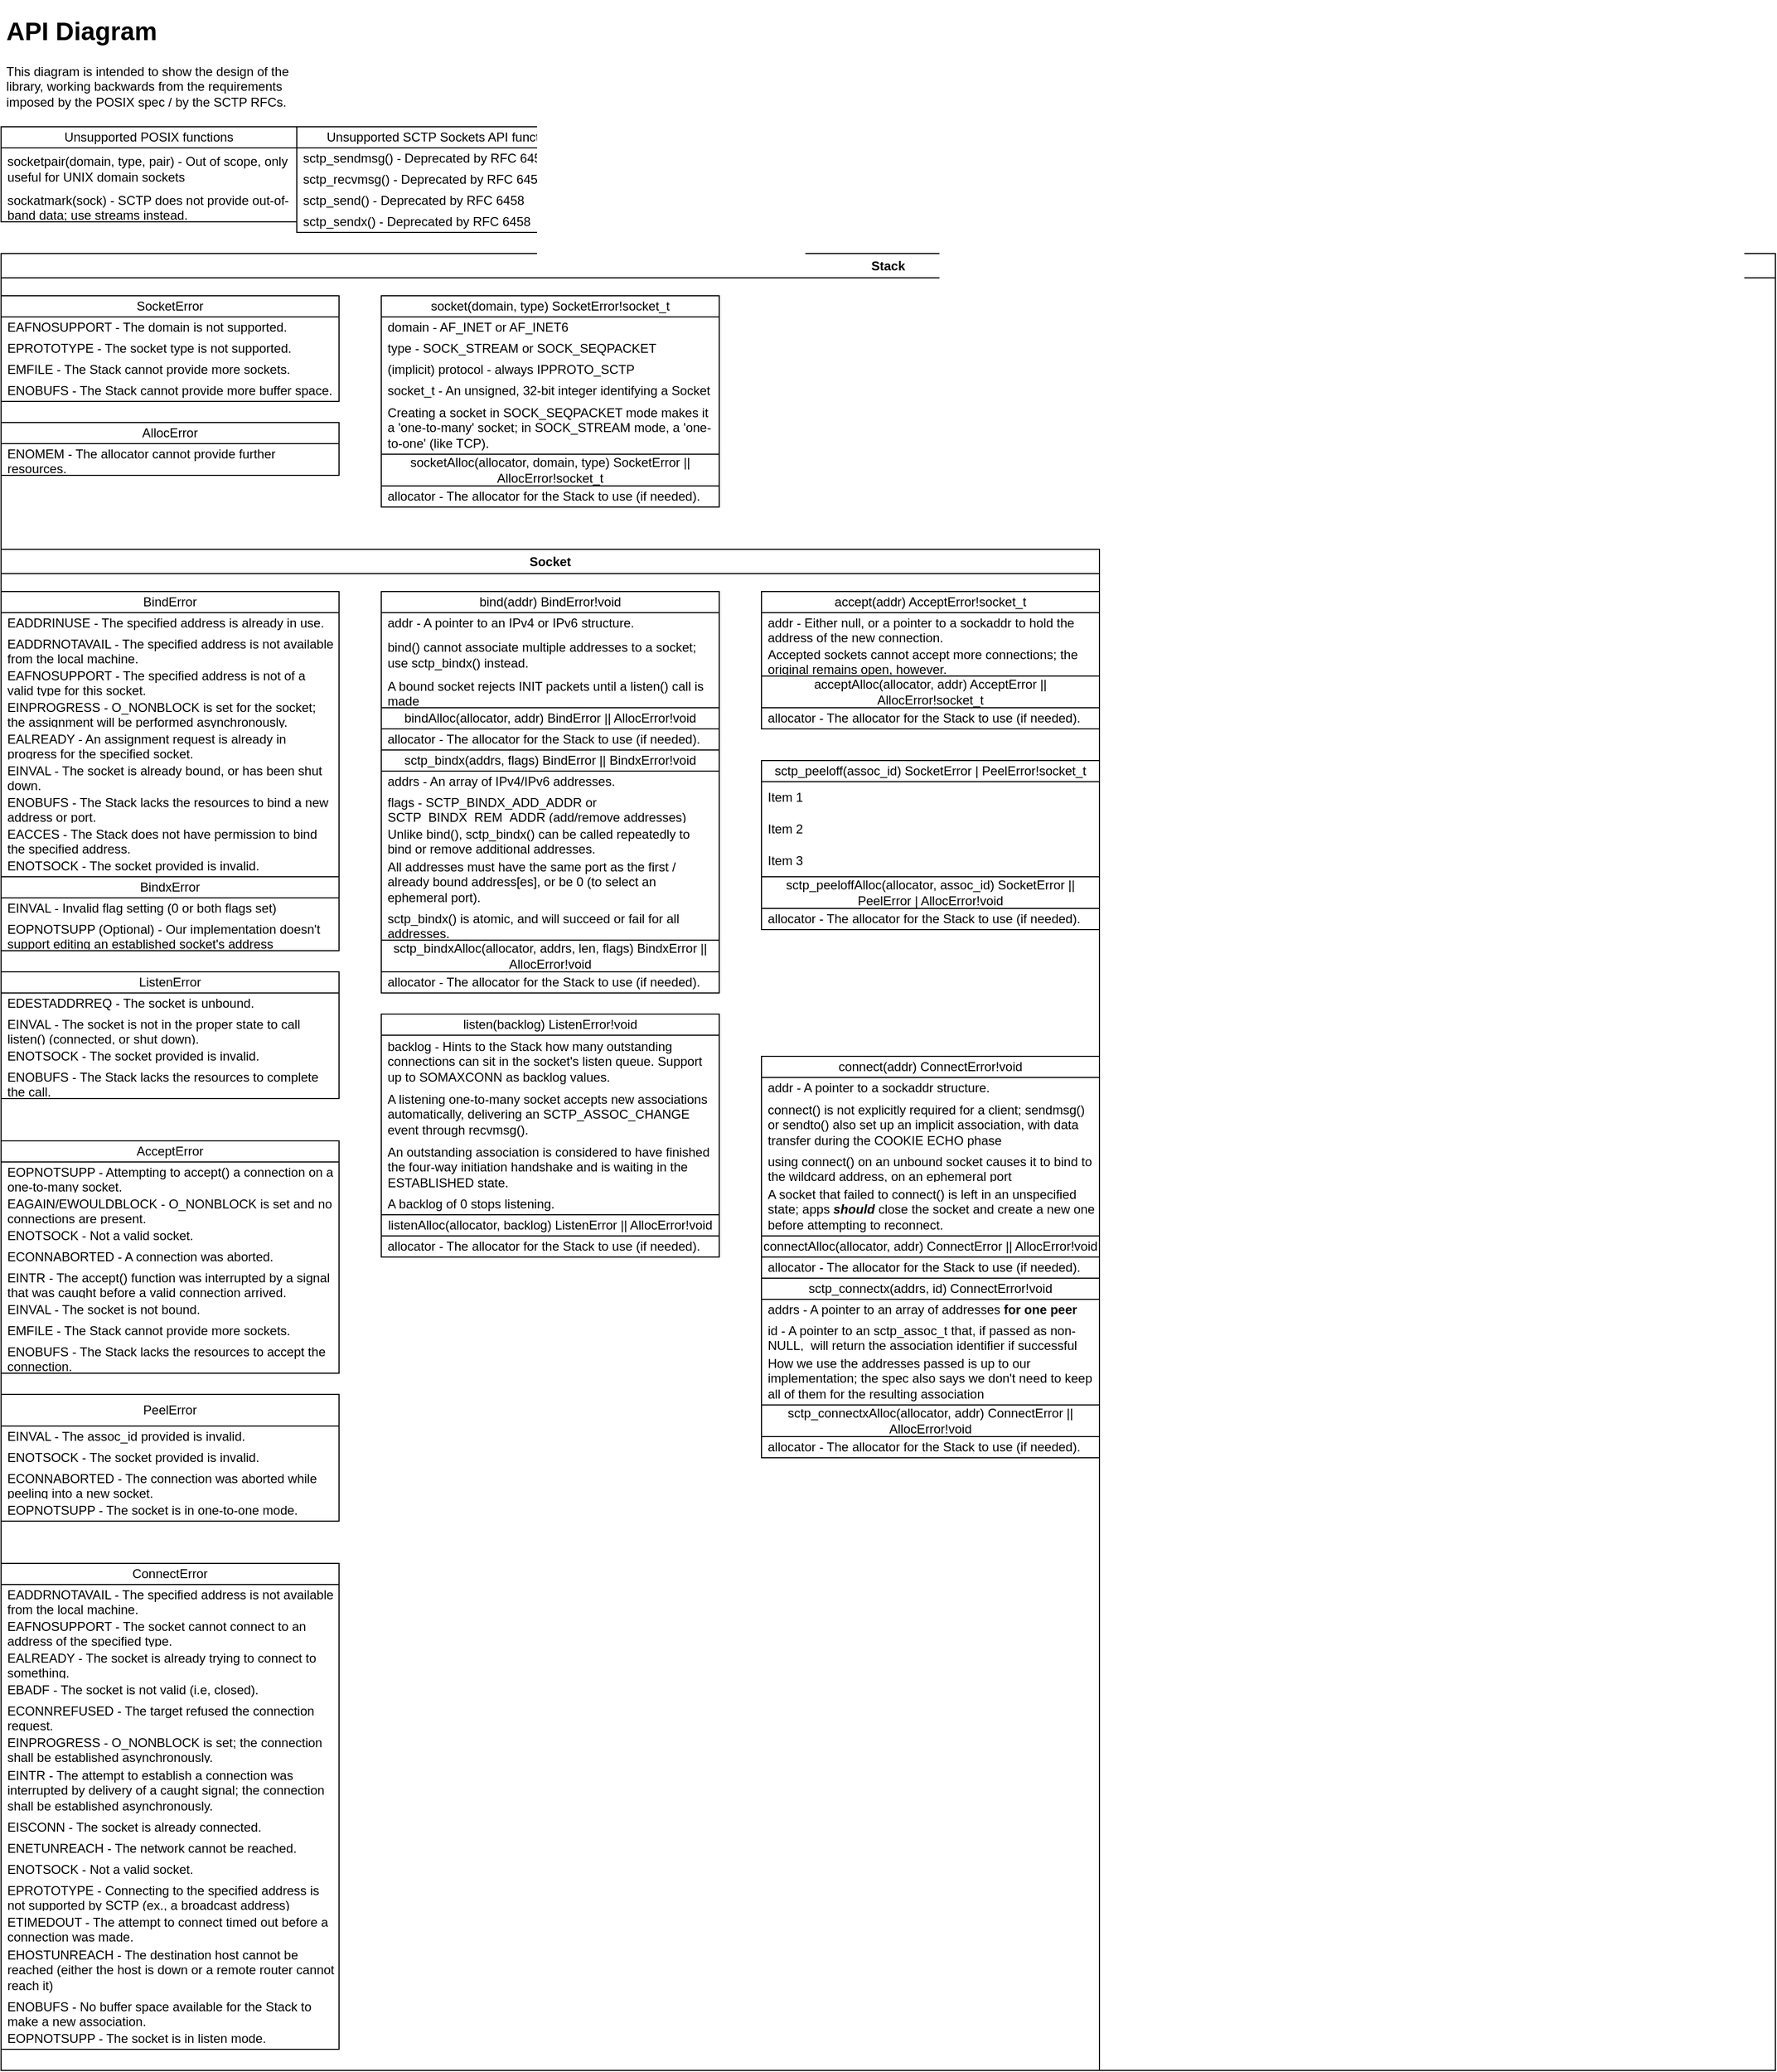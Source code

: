 <mxfile>
    <diagram id="ovgiz1bio9mlFmf7xyfo" name="Page-1">
        <mxGraphModel dx="1536" dy="1039" grid="1" gridSize="10" guides="1" tooltips="1" connect="1" arrows="1" fold="1" page="1" pageScale="1" pageWidth="850" pageHeight="1100" background="none" math="0" shadow="0">
            <root>
                <mxCell id="0"/>
                <mxCell id="1" parent="0"/>
                <mxCell id="2" value="&lt;h1&gt;API Diagram&lt;/h1&gt;&lt;p&gt;This diagram is intended to show the design of the library, working backwards from the requirements imposed by the POSIX spec / by the SCTP RFCs.&lt;/p&gt;" style="text;html=1;strokeColor=none;fillColor=none;spacing=5;spacingTop=-20;whiteSpace=wrap;overflow=hidden;rounded=0;" parent="1" vertex="1">
                    <mxGeometry y="10" width="280" height="100" as="geometry"/>
                </mxCell>
                <mxCell id="3" value="Unsupported POSIX functions" style="swimlane;fontStyle=0;childLayout=stackLayout;horizontal=1;startSize=20;horizontalStack=0;resizeParent=1;resizeParentMax=0;resizeLast=0;collapsible=1;marginBottom=0;whiteSpace=wrap;html=1;" parent="1" vertex="1">
                    <mxGeometry y="120" width="280" height="90" as="geometry"/>
                </mxCell>
                <mxCell id="4" value="socketpair(domain, type, pair) - Out of scope, only useful for UNIX domain sockets" style="text;strokeColor=none;fillColor=none;align=left;verticalAlign=middle;spacingLeft=4;spacingRight=4;overflow=hidden;points=[[0,0.5],[1,0.5]];portConstraint=eastwest;rotatable=0;whiteSpace=wrap;html=1;" parent="3" vertex="1">
                    <mxGeometry y="20" width="280" height="40" as="geometry"/>
                </mxCell>
                <mxCell id="14" value="sockatmark(sock) - SCTP does not provide out-of-band data; use streams instead." style="text;strokeColor=none;fillColor=none;align=left;verticalAlign=middle;spacingLeft=4;spacingRight=4;overflow=hidden;points=[[0,0.5],[1,0.5]];portConstraint=eastwest;rotatable=0;whiteSpace=wrap;html=1;" parent="3" vertex="1">
                    <mxGeometry y="60" width="280" height="30" as="geometry"/>
                </mxCell>
                <mxCell id="15" value="Unsupported SCTP Sockets API functions" style="swimlane;fontStyle=0;childLayout=stackLayout;horizontal=1;startSize=20;horizontalStack=0;resizeParent=1;resizeParentMax=0;resizeLast=0;collapsible=1;marginBottom=0;whiteSpace=wrap;html=1;" parent="1" vertex="1">
                    <mxGeometry x="280" y="120" width="280" height="100" as="geometry">
                        <mxRectangle y="240" width="260" height="30" as="alternateBounds"/>
                    </mxGeometry>
                </mxCell>
                <mxCell id="16" value="sctp_sendmsg() - Deprecated by RFC 6458" style="text;strokeColor=none;fillColor=none;align=left;verticalAlign=middle;spacingLeft=4;spacingRight=4;overflow=hidden;points=[[0,0.5],[1,0.5]];portConstraint=eastwest;rotatable=0;whiteSpace=wrap;html=1;" parent="15" vertex="1">
                    <mxGeometry y="20" width="280" height="20" as="geometry"/>
                </mxCell>
                <mxCell id="17" value="sctp_recvmsg() - Deprecated by RFC 6458" style="text;strokeColor=none;fillColor=none;align=left;verticalAlign=middle;spacingLeft=4;spacingRight=4;overflow=hidden;points=[[0,0.5],[1,0.5]];portConstraint=eastwest;rotatable=0;whiteSpace=wrap;html=1;" parent="15" vertex="1">
                    <mxGeometry y="40" width="280" height="20" as="geometry"/>
                </mxCell>
                <mxCell id="18" value="sctp_send() - Deprecated by RFC 6458" style="text;strokeColor=none;fillColor=none;align=left;verticalAlign=middle;spacingLeft=4;spacingRight=4;overflow=hidden;points=[[0,0.5],[1,0.5]];portConstraint=eastwest;rotatable=0;whiteSpace=wrap;html=1;" parent="15" vertex="1">
                    <mxGeometry y="60" width="280" height="20" as="geometry"/>
                </mxCell>
                <mxCell id="19" value="sctp_sendx() - Deprecated by RFC 6458" style="text;strokeColor=none;fillColor=none;align=left;verticalAlign=middle;spacingLeft=4;spacingRight=4;overflow=hidden;points=[[0,0.5],[1,0.5]];portConstraint=eastwest;rotatable=0;whiteSpace=wrap;html=1;" parent="15" vertex="1">
                    <mxGeometry y="80" width="280" height="20" as="geometry"/>
                </mxCell>
                <mxCell id="37" value="Stack" style="swimlane;whiteSpace=wrap;html=1;" parent="1" vertex="1">
                    <mxGeometry y="240" width="1680" height="1720" as="geometry">
                        <mxRectangle y="360" width="70" height="20" as="alternateBounds"/>
                    </mxGeometry>
                </mxCell>
                <mxCell id="20" value="socket(domain, type) SocketError!socket_t" style="swimlane;fontStyle=0;childLayout=stackLayout;horizontal=1;startSize=20;horizontalStack=0;resizeParent=1;resizeParentMax=0;resizeLast=0;collapsible=1;marginBottom=0;whiteSpace=wrap;html=1;" parent="37" vertex="1">
                    <mxGeometry x="360" y="40" width="320" height="200" as="geometry">
                        <mxRectangle x="360" y="40" width="250" height="30" as="alternateBounds"/>
                    </mxGeometry>
                </mxCell>
                <mxCell id="21" value="domain - AF_INET or AF_INET6" style="text;strokeColor=none;fillColor=none;align=left;verticalAlign=middle;spacingLeft=4;spacingRight=4;overflow=hidden;points=[[0,0.5],[1,0.5]];portConstraint=eastwest;rotatable=0;whiteSpace=wrap;html=1;" parent="20" vertex="1">
                    <mxGeometry y="20" width="320" height="20" as="geometry"/>
                </mxCell>
                <mxCell id="24" value="type - SOCK_STREAM or SOCK_SEQPACKET" style="text;strokeColor=none;fillColor=none;align=left;verticalAlign=middle;spacingLeft=4;spacingRight=4;overflow=hidden;points=[[0,0.5],[1,0.5]];portConstraint=eastwest;rotatable=0;whiteSpace=wrap;html=1;" parent="20" vertex="1">
                    <mxGeometry y="40" width="320" height="20" as="geometry"/>
                </mxCell>
                <mxCell id="25" value="(implicit) protocol - always IPPROTO_SCTP" style="text;strokeColor=none;fillColor=none;align=left;verticalAlign=middle;spacingLeft=4;spacingRight=4;overflow=hidden;points=[[0,0.5],[1,0.5]];portConstraint=eastwest;rotatable=0;whiteSpace=wrap;html=1;" parent="20" vertex="1">
                    <mxGeometry y="60" width="320" height="20" as="geometry"/>
                </mxCell>
                <mxCell id="30" value="socket_t - An unsigned, 32-bit integer identifying a Socket" style="text;strokeColor=none;fillColor=none;align=left;verticalAlign=middle;spacingLeft=4;spacingRight=4;overflow=hidden;points=[[0,0.5],[1,0.5]];portConstraint=eastwest;rotatable=0;whiteSpace=wrap;html=1;" parent="20" vertex="1">
                    <mxGeometry y="80" width="320" height="20" as="geometry"/>
                </mxCell>
                <mxCell id="22" value="Creating a socket in SOCK_SEQPACKET mode makes it a 'one-to-many' socket; in SOCK_STREAM mode, a 'one-to-one' (like TCP)." style="text;strokeColor=none;fillColor=none;align=left;verticalAlign=middle;spacingLeft=4;spacingRight=4;overflow=hidden;points=[[0,0.5],[1,0.5]];portConstraint=eastwest;rotatable=0;whiteSpace=wrap;html=1;" parent="20" vertex="1">
                    <mxGeometry y="100" width="320" height="50" as="geometry"/>
                </mxCell>
                <mxCell id="81" value="socketAlloc(allocator, domain, type) SocketError || AllocError!socket_t" style="swimlane;fontStyle=0;childLayout=stackLayout;horizontal=1;startSize=30;horizontalStack=0;resizeParent=1;resizeParentMax=0;resizeLast=0;collapsible=1;marginBottom=0;whiteSpace=wrap;html=1;" parent="20" vertex="1">
                    <mxGeometry y="150" width="320" height="50" as="geometry">
                        <mxRectangle y="150" width="320" height="30" as="alternateBounds"/>
                    </mxGeometry>
                </mxCell>
                <mxCell id="118" value="allocator - The allocator for the Stack to use (if needed)." style="text;strokeColor=none;fillColor=none;align=left;verticalAlign=middle;spacingLeft=4;spacingRight=4;overflow=hidden;points=[[0,0.5],[1,0.5]];portConstraint=eastwest;rotatable=0;whiteSpace=wrap;html=1;" parent="81" vertex="1">
                    <mxGeometry y="30" width="320" height="20" as="geometry"/>
                </mxCell>
                <mxCell id="85" value="AllocError" style="swimlane;fontStyle=0;childLayout=stackLayout;horizontal=1;startSize=20;horizontalStack=0;resizeParent=1;resizeParentMax=0;resizeLast=0;collapsible=1;marginBottom=0;whiteSpace=wrap;html=1;" parent="37" vertex="1">
                    <mxGeometry y="160" width="320" height="50" as="geometry">
                        <mxRectangle y="350" width="90" height="30" as="alternateBounds"/>
                    </mxGeometry>
                </mxCell>
                <mxCell id="86" value="ENOMEM - The allocator cannot provide further resources." style="text;strokeColor=none;fillColor=none;align=left;verticalAlign=middle;spacingLeft=4;spacingRight=4;overflow=hidden;points=[[0,0.5],[1,0.5]];portConstraint=eastwest;rotatable=0;whiteSpace=wrap;html=1;" parent="85" vertex="1">
                    <mxGeometry y="20" width="320" height="30" as="geometry"/>
                </mxCell>
                <mxCell id="26" value="SocketError" style="swimlane;fontStyle=0;childLayout=stackLayout;horizontal=1;startSize=20;horizontalStack=0;resizeParent=1;resizeParentMax=0;resizeLast=0;collapsible=1;marginBottom=0;whiteSpace=wrap;html=1;" parent="37" vertex="1">
                    <mxGeometry y="40" width="320" height="100" as="geometry">
                        <mxRectangle y="160" width="320" height="30" as="alternateBounds"/>
                    </mxGeometry>
                </mxCell>
                <mxCell id="27" value="EAFNOSUPPORT - The domain is not supported." style="text;strokeColor=none;fillColor=none;align=left;verticalAlign=middle;spacingLeft=4;spacingRight=4;overflow=hidden;points=[[0,0.5],[1,0.5]];portConstraint=eastwest;rotatable=0;whiteSpace=wrap;html=1;" parent="26" vertex="1">
                    <mxGeometry y="20" width="320" height="20" as="geometry"/>
                </mxCell>
                <mxCell id="29" value="EPROTOTYPE - The socket type is not supported." style="text;strokeColor=none;fillColor=none;align=left;verticalAlign=middle;spacingLeft=4;spacingRight=4;overflow=hidden;points=[[0,0.5],[1,0.5]];portConstraint=eastwest;rotatable=0;whiteSpace=wrap;html=1;" parent="26" vertex="1">
                    <mxGeometry y="40" width="320" height="20" as="geometry"/>
                </mxCell>
                <mxCell id="28" value="EMFILE - The Stack cannot provide more sockets." style="text;strokeColor=none;fillColor=none;align=left;verticalAlign=middle;spacingLeft=4;spacingRight=4;overflow=hidden;points=[[0,0.5],[1,0.5]];portConstraint=eastwest;rotatable=0;whiteSpace=wrap;html=1;" parent="26" vertex="1">
                    <mxGeometry y="60" width="320" height="20" as="geometry"/>
                </mxCell>
                <mxCell id="31" value="ENOBUFS - The Stack cannot provide more buffer space." style="text;strokeColor=none;fillColor=none;align=left;verticalAlign=middle;spacingLeft=4;spacingRight=4;overflow=hidden;points=[[0,0.5],[1,0.5]];portConstraint=eastwest;rotatable=0;whiteSpace=wrap;html=1;" parent="26" vertex="1">
                    <mxGeometry y="80" width="320" height="20" as="geometry"/>
                </mxCell>
                <mxCell id="97" value="Socket" style="swimlane;whiteSpace=wrap;html=1;" parent="37" vertex="1">
                    <mxGeometry y="280" width="1040" height="1440" as="geometry">
                        <mxRectangle y="240" width="80" height="30" as="alternateBounds"/>
                    </mxGeometry>
                </mxCell>
                <mxCell id="93" value="bind(addr) BindError!void" style="swimlane;fontStyle=0;childLayout=stackLayout;horizontal=1;startSize=20;horizontalStack=0;resizeParent=1;resizeParentMax=0;resizeLast=0;collapsible=1;marginBottom=0;whiteSpace=wrap;html=1;" parent="97" vertex="1">
                    <mxGeometry x="360" y="40" width="320" height="380" as="geometry">
                        <mxRectangle x="360" y="40" width="170" height="30" as="alternateBounds"/>
                    </mxGeometry>
                </mxCell>
                <mxCell id="94" value="addr - A pointer to an IPv4 or IPv6 structure." style="text;strokeColor=none;fillColor=none;align=left;verticalAlign=middle;spacingLeft=4;spacingRight=4;overflow=hidden;points=[[0,0.5],[1,0.5]];portConstraint=eastwest;rotatable=0;whiteSpace=wrap;html=1;" parent="93" vertex="1">
                    <mxGeometry y="20" width="320" height="20" as="geometry"/>
                </mxCell>
                <mxCell id="95" value="bind() cannot associate multiple addresses to a socket; use sctp_bindx() instead." style="text;strokeColor=none;fillColor=none;align=left;verticalAlign=middle;spacingLeft=4;spacingRight=4;overflow=hidden;points=[[0,0.5],[1,0.5]];portConstraint=eastwest;rotatable=0;whiteSpace=wrap;html=1;" parent="93" vertex="1">
                    <mxGeometry y="40" width="320" height="40" as="geometry"/>
                </mxCell>
                <mxCell id="98" value="A bound socket rejects INIT packets until a listen() call is made" style="text;strokeColor=none;fillColor=none;align=left;verticalAlign=middle;spacingLeft=4;spacingRight=4;overflow=hidden;points=[[0,0.5],[1,0.5]];portConstraint=eastwest;rotatable=0;whiteSpace=wrap;html=1;" parent="93" vertex="1">
                    <mxGeometry y="80" width="320" height="30" as="geometry"/>
                </mxCell>
                <mxCell id="158" value="bindAlloc(allocator, addr) BindError || AllocError!void" style="swimlane;fontStyle=0;childLayout=stackLayout;horizontal=1;startSize=20;horizontalStack=0;resizeParent=1;resizeParentMax=0;resizeLast=0;collapsible=1;marginBottom=0;whiteSpace=wrap;html=1;" parent="93" vertex="1">
                    <mxGeometry y="110" width="320" height="40" as="geometry">
                        <mxRectangle y="110" width="320" height="30" as="alternateBounds"/>
                    </mxGeometry>
                </mxCell>
                <mxCell id="162" value="allocator - The allocator for the Stack to use (if needed)." style="text;strokeColor=none;fillColor=none;align=left;verticalAlign=middle;spacingLeft=4;spacingRight=4;overflow=hidden;points=[[0,0.5],[1,0.5]];portConstraint=eastwest;rotatable=0;whiteSpace=wrap;html=1;" parent="158" vertex="1">
                    <mxGeometry y="20" width="320" height="20" as="geometry"/>
                </mxCell>
                <mxCell id="112" value="sctp_bindx(addrs, flags) BindError || BindxError!void" style="swimlane;fontStyle=0;childLayout=stackLayout;horizontal=1;startSize=20;horizontalStack=0;resizeParent=1;resizeParentMax=0;resizeLast=0;collapsible=1;marginBottom=0;whiteSpace=wrap;html=1;" parent="93" vertex="1">
                    <mxGeometry y="150" width="320" height="230" as="geometry">
                        <mxRectangle x="360" y="160" width="320" height="30" as="alternateBounds"/>
                    </mxGeometry>
                </mxCell>
                <mxCell id="113" value="addrs - An array of IPv4/IPv6 addresses." style="text;strokeColor=none;fillColor=none;align=left;verticalAlign=middle;spacingLeft=4;spacingRight=4;overflow=hidden;points=[[0,0.5],[1,0.5]];portConstraint=eastwest;rotatable=0;whiteSpace=wrap;html=1;" parent="112" vertex="1">
                    <mxGeometry y="20" width="320" height="20" as="geometry"/>
                </mxCell>
                <mxCell id="115" value="flags - SCTP_BINDX_ADD_ADDR or SCTP_BINDX_REM_ADDR (add/remove addresses)" style="text;strokeColor=none;fillColor=none;align=left;verticalAlign=middle;spacingLeft=4;spacingRight=4;overflow=hidden;points=[[0,0.5],[1,0.5]];portConstraint=eastwest;rotatable=0;whiteSpace=wrap;html=1;" parent="112" vertex="1">
                    <mxGeometry y="40" width="320" height="30" as="geometry"/>
                </mxCell>
                <mxCell id="116" value="Unlike bind(), sctp_bindx() can be called repeatedly to bind or remove additional addresses." style="text;strokeColor=none;fillColor=none;align=left;verticalAlign=middle;spacingLeft=4;spacingRight=4;overflow=hidden;points=[[0,0.5],[1,0.5]];portConstraint=eastwest;rotatable=0;whiteSpace=wrap;html=1;" parent="112" vertex="1">
                    <mxGeometry y="70" width="320" height="30" as="geometry"/>
                </mxCell>
                <mxCell id="117" value="All addresses must have the same port as the first / already bound address[es], or be 0 (to select an ephemeral port)." style="text;strokeColor=none;fillColor=none;align=left;verticalAlign=middle;spacingLeft=4;spacingRight=4;overflow=hidden;points=[[0,0.5],[1,0.5]];portConstraint=eastwest;rotatable=0;whiteSpace=wrap;html=1;" parent="112" vertex="1">
                    <mxGeometry y="100" width="320" height="50" as="geometry"/>
                </mxCell>
                <mxCell id="170" value="sctp_bindx() is atomic, and will succeed or fail for all addresses." style="text;strokeColor=none;fillColor=none;align=left;verticalAlign=middle;spacingLeft=4;spacingRight=4;overflow=hidden;points=[[0,0.5],[1,0.5]];portConstraint=eastwest;rotatable=0;whiteSpace=wrap;html=1;" parent="112" vertex="1">
                    <mxGeometry y="150" width="320" height="30" as="geometry"/>
                </mxCell>
                <mxCell id="163" value="sctp_bindxAlloc(allocator, addrs, len, flags) BindxError || AllocError!void" style="swimlane;fontStyle=0;childLayout=stackLayout;horizontal=1;startSize=30;horizontalStack=0;resizeParent=1;resizeParentMax=0;resizeLast=0;collapsible=1;marginBottom=0;whiteSpace=wrap;html=1;" parent="112" vertex="1">
                    <mxGeometry y="180" width="320" height="50" as="geometry"/>
                </mxCell>
                <mxCell id="164" value="allocator - The allocator for the Stack to use (if needed)." style="text;strokeColor=none;fillColor=none;align=left;verticalAlign=middle;spacingLeft=4;spacingRight=4;overflow=hidden;points=[[0,0.5],[1,0.5]];portConstraint=eastwest;rotatable=0;whiteSpace=wrap;html=1;" parent="163" vertex="1">
                    <mxGeometry y="30" width="320" height="20" as="geometry"/>
                </mxCell>
                <mxCell id="99" value="BindError" style="swimlane;fontStyle=0;childLayout=stackLayout;horizontal=1;startSize=20;horizontalStack=0;resizeParent=1;resizeParentMax=0;resizeLast=0;collapsible=1;marginBottom=0;whiteSpace=wrap;html=1;" parent="97" vertex="1">
                    <mxGeometry y="40" width="320" height="340" as="geometry">
                        <mxRectangle y="40" width="90" height="30" as="alternateBounds"/>
                    </mxGeometry>
                </mxCell>
                <mxCell id="100" value="EADDRINUSE - The specified address is already in use." style="text;strokeColor=none;fillColor=none;align=left;verticalAlign=middle;spacingLeft=4;spacingRight=4;overflow=hidden;points=[[0,0.5],[1,0.5]];portConstraint=eastwest;rotatable=0;whiteSpace=wrap;html=1;" parent="99" vertex="1">
                    <mxGeometry y="20" width="320" height="20" as="geometry"/>
                </mxCell>
                <mxCell id="101" value="EADDRNOTAVAIL - The specified address is not available from the local machine." style="text;strokeColor=none;fillColor=none;align=left;verticalAlign=middle;spacingLeft=4;spacingRight=4;overflow=hidden;points=[[0,0.5],[1,0.5]];portConstraint=eastwest;rotatable=0;whiteSpace=wrap;html=1;" parent="99" vertex="1">
                    <mxGeometry y="40" width="320" height="30" as="geometry"/>
                </mxCell>
                <mxCell id="102" value="EAFNOSUPPORT - The specified address is not of a valid type for this socket." style="text;strokeColor=none;fillColor=none;align=left;verticalAlign=middle;spacingLeft=4;spacingRight=4;overflow=hidden;points=[[0,0.5],[1,0.5]];portConstraint=eastwest;rotatable=0;whiteSpace=wrap;html=1;" parent="99" vertex="1">
                    <mxGeometry y="70" width="320" height="30" as="geometry"/>
                </mxCell>
                <mxCell id="104" value="EINPROGRESS - O_NONBLOCK is set for the socket; the assignment will be performed asynchronously." style="text;strokeColor=none;fillColor=none;align=left;verticalAlign=middle;spacingLeft=4;spacingRight=4;overflow=hidden;points=[[0,0.5],[1,0.5]];portConstraint=eastwest;rotatable=0;whiteSpace=wrap;html=1;" parent="99" vertex="1">
                    <mxGeometry y="100" width="320" height="30" as="geometry"/>
                </mxCell>
                <mxCell id="106" value="EALREADY - An assignment request is already in progress for the specified socket." style="text;strokeColor=none;fillColor=none;align=left;verticalAlign=middle;spacingLeft=4;spacingRight=4;overflow=hidden;points=[[0,0.5],[1,0.5]];portConstraint=eastwest;rotatable=0;whiteSpace=wrap;html=1;" parent="99" vertex="1">
                    <mxGeometry y="130" width="320" height="30" as="geometry"/>
                </mxCell>
                <mxCell id="107" value="EINVAL - The socket is already bound, or has been shut down." style="text;strokeColor=none;fillColor=none;align=left;verticalAlign=middle;spacingLeft=4;spacingRight=4;overflow=hidden;points=[[0,0.5],[1,0.5]];portConstraint=eastwest;rotatable=0;whiteSpace=wrap;html=1;" parent="99" vertex="1">
                    <mxGeometry y="160" width="320" height="30" as="geometry"/>
                </mxCell>
                <mxCell id="108" value="ENOBUFS - The Stack lacks the resources to bind a new address or port." style="text;strokeColor=none;fillColor=none;align=left;verticalAlign=middle;spacingLeft=4;spacingRight=4;overflow=hidden;points=[[0,0.5],[1,0.5]];portConstraint=eastwest;rotatable=0;whiteSpace=wrap;html=1;" parent="99" vertex="1">
                    <mxGeometry y="190" width="320" height="30" as="geometry"/>
                </mxCell>
                <mxCell id="111" value="EACCES - The Stack does not have permission to bind the specified address." style="text;strokeColor=none;fillColor=none;align=left;verticalAlign=middle;spacingLeft=4;spacingRight=4;overflow=hidden;points=[[0,0.5],[1,0.5]];portConstraint=eastwest;rotatable=0;whiteSpace=wrap;html=1;" parent="99" vertex="1">
                    <mxGeometry y="220" width="320" height="30" as="geometry"/>
                </mxCell>
                <mxCell id="109" value="ENOTSOCK - The socket provided is invalid." style="text;strokeColor=none;fillColor=none;align=left;verticalAlign=middle;spacingLeft=4;spacingRight=4;overflow=hidden;points=[[0,0.5],[1,0.5]];portConstraint=eastwest;rotatable=0;whiteSpace=wrap;html=1;" parent="99" vertex="1">
                    <mxGeometry y="250" width="320" height="20" as="geometry"/>
                </mxCell>
                <mxCell id="119" value="BindxError" style="swimlane;fontStyle=0;childLayout=stackLayout;horizontal=1;startSize=20;horizontalStack=0;resizeParent=1;resizeParentMax=0;resizeLast=0;collapsible=1;marginBottom=0;whiteSpace=wrap;html=1;" parent="99" vertex="1">
                    <mxGeometry y="270" width="320" height="70" as="geometry"/>
                </mxCell>
                <mxCell id="120" value="EINVAL - Invalid flag setting (0 or both flags set)" style="text;strokeColor=none;fillColor=none;align=left;verticalAlign=middle;spacingLeft=4;spacingRight=4;overflow=hidden;points=[[0,0.5],[1,0.5]];portConstraint=eastwest;rotatable=0;whiteSpace=wrap;html=1;" parent="119" vertex="1">
                    <mxGeometry y="20" width="320" height="20" as="geometry"/>
                </mxCell>
                <mxCell id="121" value="EOPNOTSUPP (Optional) - Our implementation doesn't support editing an established socket's address" style="text;strokeColor=none;fillColor=none;align=left;verticalAlign=middle;spacingLeft=4;spacingRight=4;overflow=hidden;points=[[0,0.5],[1,0.5]];portConstraint=eastwest;rotatable=0;whiteSpace=wrap;html=1;" parent="119" vertex="1">
                    <mxGeometry y="40" width="320" height="30" as="geometry"/>
                </mxCell>
                <mxCell id="123" value="listen(backlog) ListenError!void" style="swimlane;fontStyle=0;childLayout=stackLayout;horizontal=1;startSize=20;horizontalStack=0;resizeParent=1;resizeParentMax=0;resizeLast=0;collapsible=1;marginBottom=0;whiteSpace=wrap;html=1;" parent="97" vertex="1">
                    <mxGeometry x="360" y="440" width="320" height="230" as="geometry">
                        <mxRectangle x="360" y="360" width="210" height="30" as="alternateBounds"/>
                    </mxGeometry>
                </mxCell>
                <mxCell id="124" value="backlog - Hints to the Stack how many outstanding connections can sit in the socket's listen queue. Support up to SOMAXCONN as backlog values." style="text;strokeColor=none;fillColor=none;align=left;verticalAlign=middle;spacingLeft=4;spacingRight=4;overflow=hidden;points=[[0,0.5],[1,0.5]];portConstraint=eastwest;rotatable=0;whiteSpace=wrap;html=1;" parent="123" vertex="1">
                    <mxGeometry y="20" width="320" height="50" as="geometry"/>
                </mxCell>
                <mxCell id="126" value="A listening one-to-many socket accepts new associations automatically, delivering an SCTP_ASSOC_CHANGE event through recvmsg()." style="text;strokeColor=none;fillColor=none;align=left;verticalAlign=middle;spacingLeft=4;spacingRight=4;overflow=hidden;points=[[0,0.5],[1,0.5]];portConstraint=eastwest;rotatable=0;whiteSpace=wrap;html=1;" parent="123" vertex="1">
                    <mxGeometry y="70" width="320" height="50" as="geometry"/>
                </mxCell>
                <mxCell id="128" value="An outstanding association is considered to have finished the four-way initiation handshake and is waiting in the ESTABLISHED state." style="text;strokeColor=none;fillColor=none;align=left;verticalAlign=middle;spacingLeft=4;spacingRight=4;overflow=hidden;points=[[0,0.5],[1,0.5]];portConstraint=eastwest;rotatable=0;whiteSpace=wrap;html=1;" parent="123" vertex="1">
                    <mxGeometry y="120" width="320" height="50" as="geometry"/>
                </mxCell>
                <mxCell id="129" value="A backlog of 0 stops listening." style="text;strokeColor=none;fillColor=none;align=left;verticalAlign=middle;spacingLeft=4;spacingRight=4;overflow=hidden;points=[[0,0.5],[1,0.5]];portConstraint=eastwest;rotatable=0;whiteSpace=wrap;html=1;" parent="123" vertex="1">
                    <mxGeometry y="170" width="320" height="20" as="geometry"/>
                </mxCell>
                <mxCell id="135" value="listenAlloc(allocator, backlog) ListenError || AllocError!void" style="swimlane;fontStyle=0;childLayout=stackLayout;horizontal=1;startSize=20;horizontalStack=0;resizeParent=1;resizeParentMax=0;resizeLast=0;collapsible=1;marginBottom=0;whiteSpace=wrap;html=1;" parent="123" vertex="1">
                    <mxGeometry y="190" width="320" height="40" as="geometry">
                        <mxRectangle y="200" width="320" height="30" as="alternateBounds"/>
                    </mxGeometry>
                </mxCell>
                <mxCell id="136" value="allocator - The allocator for the Stack to use (if needed)." style="text;strokeColor=none;fillColor=none;align=left;verticalAlign=middle;spacingLeft=4;spacingRight=4;overflow=hidden;points=[[0,0.5],[1,0.5]];portConstraint=eastwest;rotatable=0;whiteSpace=wrap;html=1;" parent="135" vertex="1">
                    <mxGeometry y="20" width="320" height="20" as="geometry"/>
                </mxCell>
                <mxCell id="130" value="ListenError" style="swimlane;fontStyle=0;childLayout=stackLayout;horizontal=1;startSize=20;horizontalStack=0;resizeParent=1;resizeParentMax=0;resizeLast=0;collapsible=1;marginBottom=0;whiteSpace=wrap;html=1;" parent="97" vertex="1">
                    <mxGeometry y="400" width="320" height="120" as="geometry">
                        <mxRectangle y="400" width="90" height="30" as="alternateBounds"/>
                    </mxGeometry>
                </mxCell>
                <mxCell id="131" value="EDESTADDRREQ - The socket is unbound." style="text;strokeColor=none;fillColor=none;align=left;verticalAlign=middle;spacingLeft=4;spacingRight=4;overflow=hidden;points=[[0,0.5],[1,0.5]];portConstraint=eastwest;rotatable=0;whiteSpace=wrap;html=1;" parent="130" vertex="1">
                    <mxGeometry y="20" width="320" height="20" as="geometry"/>
                </mxCell>
                <mxCell id="132" value="EINVAL - The socket is not in the proper state to call listen() (connected, or shut down)." style="text;strokeColor=none;fillColor=none;align=left;verticalAlign=middle;spacingLeft=4;spacingRight=4;overflow=hidden;points=[[0,0.5],[1,0.5]];portConstraint=eastwest;rotatable=0;whiteSpace=wrap;html=1;" parent="130" vertex="1">
                    <mxGeometry y="40" width="320" height="30" as="geometry"/>
                </mxCell>
                <mxCell id="133" value="ENOTSOCK - The socket provided is invalid." style="text;strokeColor=none;fillColor=none;align=left;verticalAlign=middle;spacingLeft=4;spacingRight=4;overflow=hidden;points=[[0,0.5],[1,0.5]];portConstraint=eastwest;rotatable=0;whiteSpace=wrap;html=1;" parent="130" vertex="1">
                    <mxGeometry y="70" width="320" height="20" as="geometry"/>
                </mxCell>
                <mxCell id="134" value="ENOBUFS - The Stack lacks the resources to complete the call." style="text;strokeColor=none;fillColor=none;align=left;verticalAlign=middle;spacingLeft=4;spacingRight=4;overflow=hidden;points=[[0,0.5],[1,0.5]];portConstraint=eastwest;rotatable=0;whiteSpace=wrap;html=1;" parent="130" vertex="1">
                    <mxGeometry y="90" width="320" height="30" as="geometry"/>
                </mxCell>
                <mxCell id="137" value="accept(addr) AcceptError!socket_t" style="swimlane;fontStyle=0;childLayout=stackLayout;horizontal=1;startSize=20;horizontalStack=0;resizeParent=1;resizeParentMax=0;resizeLast=0;collapsible=1;marginBottom=0;whiteSpace=wrap;html=1;" parent="97" vertex="1">
                    <mxGeometry x="720" y="40" width="320" height="130" as="geometry">
                        <mxRectangle x="720" y="40" width="220" height="30" as="alternateBounds"/>
                    </mxGeometry>
                </mxCell>
                <mxCell id="138" value="addr - Either null, or a pointer to a sockaddr to hold the address of the new connection." style="text;strokeColor=none;fillColor=none;align=left;verticalAlign=middle;spacingLeft=4;spacingRight=4;overflow=hidden;points=[[0,0.5],[1,0.5]];portConstraint=eastwest;rotatable=0;whiteSpace=wrap;html=1;" parent="137" vertex="1">
                    <mxGeometry y="20" width="320" height="30" as="geometry"/>
                </mxCell>
                <mxCell id="139" value="Accepted sockets cannot accept more connections; the original remains open, however." style="text;strokeColor=none;fillColor=none;align=left;verticalAlign=middle;spacingLeft=4;spacingRight=4;overflow=hidden;points=[[0,0.5],[1,0.5]];portConstraint=eastwest;rotatable=0;whiteSpace=wrap;html=1;" parent="137" vertex="1">
                    <mxGeometry y="50" width="320" height="30" as="geometry"/>
                </mxCell>
                <mxCell id="141" value="acceptAlloc(allocator, addr) AcceptError || AllocError!socket_t" style="swimlane;fontStyle=0;childLayout=stackLayout;horizontal=1;startSize=30;horizontalStack=0;resizeParent=1;resizeParentMax=0;resizeLast=0;collapsible=1;marginBottom=0;whiteSpace=wrap;html=1;" parent="137" vertex="1">
                    <mxGeometry y="80" width="320" height="50" as="geometry">
                        <mxRectangle y="80" width="320" height="30" as="alternateBounds"/>
                    </mxGeometry>
                </mxCell>
                <mxCell id="142" value="allocator - The allocator for the Stack to use (if needed)." style="text;strokeColor=none;fillColor=none;align=left;verticalAlign=middle;spacingLeft=4;spacingRight=4;overflow=hidden;points=[[0,0.5],[1,0.5]];portConstraint=eastwest;rotatable=0;whiteSpace=wrap;html=1;" parent="141" vertex="1">
                    <mxGeometry y="30" width="320" height="20" as="geometry"/>
                </mxCell>
                <mxCell id="145" value="AcceptError" style="swimlane;fontStyle=0;childLayout=stackLayout;horizontal=1;startSize=20;horizontalStack=0;resizeParent=1;resizeParentMax=0;resizeLast=0;collapsible=1;marginBottom=0;whiteSpace=wrap;html=1;" parent="97" vertex="1">
                    <mxGeometry y="560" width="320" height="220" as="geometry"/>
                </mxCell>
                <mxCell id="146" value="EOPNOTSUPP - Attempting to accept() a connection on a one-to-many socket." style="text;strokeColor=none;fillColor=none;align=left;verticalAlign=middle;spacingLeft=4;spacingRight=4;overflow=hidden;points=[[0,0.5],[1,0.5]];portConstraint=eastwest;rotatable=0;whiteSpace=wrap;html=1;" parent="145" vertex="1">
                    <mxGeometry y="20" width="320" height="30" as="geometry"/>
                </mxCell>
                <mxCell id="147" value="EAGAIN/EWOULDBLOCK - O_NONBLOCK is set and no connections are present." style="text;strokeColor=none;fillColor=none;align=left;verticalAlign=middle;spacingLeft=4;spacingRight=4;overflow=hidden;points=[[0,0.5],[1,0.5]];portConstraint=eastwest;rotatable=0;whiteSpace=wrap;html=1;" parent="145" vertex="1">
                    <mxGeometry y="50" width="320" height="30" as="geometry"/>
                </mxCell>
                <mxCell id="148" value="ENOTSOCK - Not a valid socket." style="text;strokeColor=none;fillColor=none;align=left;verticalAlign=middle;spacingLeft=4;spacingRight=4;overflow=hidden;points=[[0,0.5],[1,0.5]];portConstraint=eastwest;rotatable=0;whiteSpace=wrap;html=1;" parent="145" vertex="1">
                    <mxGeometry y="80" width="320" height="20" as="geometry"/>
                </mxCell>
                <mxCell id="149" value="ECONNABORTED - A connection was aborted." style="text;strokeColor=none;fillColor=none;align=left;verticalAlign=middle;spacingLeft=4;spacingRight=4;overflow=hidden;points=[[0,0.5],[1,0.5]];portConstraint=eastwest;rotatable=0;whiteSpace=wrap;html=1;" parent="145" vertex="1">
                    <mxGeometry y="100" width="320" height="20" as="geometry"/>
                </mxCell>
                <mxCell id="150" value="EINTR - The accept() function was interrupted by a signal that was caught before a valid connection arrived." style="text;strokeColor=none;fillColor=none;align=left;verticalAlign=middle;spacingLeft=4;spacingRight=4;overflow=hidden;points=[[0,0.5],[1,0.5]];portConstraint=eastwest;rotatable=0;whiteSpace=wrap;html=1;" parent="145" vertex="1">
                    <mxGeometry y="120" width="320" height="30" as="geometry"/>
                </mxCell>
                <mxCell id="151" value="EINVAL - The socket is not bound." style="text;strokeColor=none;fillColor=none;align=left;verticalAlign=middle;spacingLeft=4;spacingRight=4;overflow=hidden;points=[[0,0.5],[1,0.5]];portConstraint=eastwest;rotatable=0;whiteSpace=wrap;html=1;" parent="145" vertex="1">
                    <mxGeometry y="150" width="320" height="20" as="geometry"/>
                </mxCell>
                <mxCell id="152" value="EMFILE - The Stack cannot provide more sockets." style="text;strokeColor=none;fillColor=none;align=left;verticalAlign=middle;spacingLeft=4;spacingRight=4;overflow=hidden;points=[[0,0.5],[1,0.5]];portConstraint=eastwest;rotatable=0;whiteSpace=wrap;html=1;" parent="145" vertex="1">
                    <mxGeometry y="170" width="320" height="20" as="geometry"/>
                </mxCell>
                <mxCell id="153" value="ENOBUFS - The Stack lacks the resources to accept the connection." style="text;strokeColor=none;fillColor=none;align=left;verticalAlign=middle;spacingLeft=4;spacingRight=4;overflow=hidden;points=[[0,0.5],[1,0.5]];portConstraint=eastwest;rotatable=0;whiteSpace=wrap;html=1;" parent="145" vertex="1">
                    <mxGeometry y="190" width="320" height="30" as="geometry"/>
                </mxCell>
                <mxCell id="154" value="connect(addr) ConnectError!void" style="swimlane;fontStyle=0;childLayout=stackLayout;horizontal=1;startSize=20;horizontalStack=0;resizeParent=1;resizeParentMax=0;resizeLast=0;collapsible=1;marginBottom=0;whiteSpace=wrap;html=1;" parent="97" vertex="1">
                    <mxGeometry x="720" y="480" width="320" height="380" as="geometry"/>
                </mxCell>
                <mxCell id="155" value="addr - A pointer to a sockaddr structure." style="text;strokeColor=none;fillColor=none;align=left;verticalAlign=middle;spacingLeft=4;spacingRight=4;overflow=hidden;points=[[0,0.5],[1,0.5]];portConstraint=eastwest;rotatable=0;whiteSpace=wrap;html=1;" parent="154" vertex="1">
                    <mxGeometry y="20" width="320" height="20" as="geometry"/>
                </mxCell>
                <mxCell id="156" value="connect() is not explicitly required for a client; sendmsg() or sendto() also set up an implicit association, with data transfer during the COOKIE ECHO phase" style="text;strokeColor=none;fillColor=none;align=left;verticalAlign=middle;spacingLeft=4;spacingRight=4;overflow=hidden;points=[[0,0.5],[1,0.5]];portConstraint=eastwest;rotatable=0;whiteSpace=wrap;html=1;" parent="154" vertex="1">
                    <mxGeometry y="40" width="320" height="50" as="geometry"/>
                </mxCell>
                <mxCell id="157" value="using connect() on an unbound socket causes it to bind to the wildcard address, on an ephemeral port" style="text;strokeColor=none;fillColor=none;align=left;verticalAlign=middle;spacingLeft=4;spacingRight=4;overflow=hidden;points=[[0,0.5],[1,0.5]];portConstraint=eastwest;rotatable=0;whiteSpace=wrap;html=1;" parent="154" vertex="1">
                    <mxGeometry y="90" width="320" height="30" as="geometry"/>
                </mxCell>
                <mxCell id="165" value="A socket that failed to connect() is left in an unspecified state; apps &lt;i style=&quot;font-weight: bold;&quot;&gt;should &lt;/i&gt;close the socket and create a new one before attempting to reconnect." style="text;strokeColor=none;fillColor=none;align=left;verticalAlign=middle;spacingLeft=4;spacingRight=4;overflow=hidden;points=[[0,0.5],[1,0.5]];portConstraint=eastwest;rotatable=0;whiteSpace=wrap;html=1;" parent="154" vertex="1">
                    <mxGeometry y="120" width="320" height="50" as="geometry"/>
                </mxCell>
                <mxCell id="187" value="connectAlloc(allocator, addr) ConnectError || AllocError!void" style="swimlane;fontStyle=0;childLayout=stackLayout;horizontal=1;startSize=20;horizontalStack=0;resizeParent=1;resizeParentMax=0;resizeLast=0;collapsible=1;marginBottom=0;whiteSpace=wrap;html=1;" parent="154" vertex="1">
                    <mxGeometry y="170" width="320" height="40" as="geometry"/>
                </mxCell>
                <mxCell id="188" value="allocator - The allocator for the Stack to use (if needed)." style="text;strokeColor=none;fillColor=none;align=left;verticalAlign=middle;spacingLeft=4;spacingRight=4;overflow=hidden;points=[[0,0.5],[1,0.5]];portConstraint=eastwest;rotatable=0;whiteSpace=wrap;html=1;" parent="187" vertex="1">
                    <mxGeometry y="20" width="320" height="20" as="geometry"/>
                </mxCell>
                <mxCell id="166" value="sctp_connectx(addrs, id) ConnectError!void" style="swimlane;fontStyle=0;childLayout=stackLayout;horizontal=1;startSize=20;horizontalStack=0;resizeParent=1;resizeParentMax=0;resizeLast=0;collapsible=1;marginBottom=0;whiteSpace=wrap;html=1;" parent="154" vertex="1">
                    <mxGeometry y="210" width="320" height="170" as="geometry"/>
                </mxCell>
                <mxCell id="167" value="addrs - A pointer to an array of addresses &lt;b&gt;for one peer&lt;/b&gt;" style="text;strokeColor=none;fillColor=none;align=left;verticalAlign=middle;spacingLeft=4;spacingRight=4;overflow=hidden;points=[[0,0.5],[1,0.5]];portConstraint=eastwest;rotatable=0;whiteSpace=wrap;html=1;" parent="166" vertex="1">
                    <mxGeometry y="20" width="320" height="20" as="geometry"/>
                </mxCell>
                <mxCell id="168" value="id - A pointer to an sctp_assoc_t that, if passed as non-NULL,&amp;nbsp; will return the association identifier if successful" style="text;strokeColor=none;fillColor=none;align=left;verticalAlign=middle;spacingLeft=4;spacingRight=4;overflow=hidden;points=[[0,0.5],[1,0.5]];portConstraint=eastwest;rotatable=0;whiteSpace=wrap;html=1;" parent="166" vertex="1">
                    <mxGeometry y="40" width="320" height="30" as="geometry"/>
                </mxCell>
                <mxCell id="169" value="How we use the addresses passed is up to our implementation; the spec also says we don't need to keep all of them for the resulting association" style="text;strokeColor=none;fillColor=none;align=left;verticalAlign=middle;spacingLeft=4;spacingRight=4;overflow=hidden;points=[[0,0.5],[1,0.5]];portConstraint=eastwest;rotatable=0;whiteSpace=wrap;html=1;" parent="166" vertex="1">
                    <mxGeometry y="70" width="320" height="50" as="geometry"/>
                </mxCell>
                <mxCell id="191" value="sctp_connectxAlloc(allocator, addr) ConnectError || AllocError!void" style="swimlane;fontStyle=0;childLayout=stackLayout;horizontal=1;startSize=30;horizontalStack=0;resizeParent=1;resizeParentMax=0;resizeLast=0;collapsible=1;marginBottom=0;whiteSpace=wrap;html=1;" parent="166" vertex="1">
                    <mxGeometry y="120" width="320" height="50" as="geometry"/>
                </mxCell>
                <mxCell id="192" value="allocator - The allocator for the Stack to use (if needed)." style="text;strokeColor=none;fillColor=none;align=left;verticalAlign=middle;spacingLeft=4;spacingRight=4;overflow=hidden;points=[[0,0.5],[1,0.5]];portConstraint=eastwest;rotatable=0;whiteSpace=wrap;html=1;" parent="191" vertex="1">
                    <mxGeometry y="30" width="320" height="20" as="geometry"/>
                </mxCell>
                <mxCell id="171" value="ConnectError" style="swimlane;fontStyle=0;childLayout=stackLayout;horizontal=1;startSize=20;horizontalStack=0;resizeParent=1;resizeParentMax=0;resizeLast=0;collapsible=1;marginBottom=0;whiteSpace=wrap;html=1;" parent="97" vertex="1">
                    <mxGeometry y="960" width="320" height="460" as="geometry"/>
                </mxCell>
                <mxCell id="172" value="EADDRNOTAVAIL - The specified address is not available from the local machine." style="text;strokeColor=none;fillColor=none;align=left;verticalAlign=middle;spacingLeft=4;spacingRight=4;overflow=hidden;points=[[0,0.5],[1,0.5]];portConstraint=eastwest;rotatable=0;whiteSpace=wrap;html=1;" parent="171" vertex="1">
                    <mxGeometry y="20" width="320" height="30" as="geometry"/>
                </mxCell>
                <mxCell id="173" value="EAFNOSUPPORT - The socket cannot connect to an address of the specified type." style="text;strokeColor=none;fillColor=none;align=left;verticalAlign=middle;spacingLeft=4;spacingRight=4;overflow=hidden;points=[[0,0.5],[1,0.5]];portConstraint=eastwest;rotatable=0;whiteSpace=wrap;html=1;" parent="171" vertex="1">
                    <mxGeometry y="50" width="320" height="30" as="geometry"/>
                </mxCell>
                <mxCell id="174" value="EALREADY - The socket is already trying to connect to something." style="text;strokeColor=none;fillColor=none;align=left;verticalAlign=middle;spacingLeft=4;spacingRight=4;overflow=hidden;points=[[0,0.5],[1,0.5]];portConstraint=eastwest;rotatable=0;whiteSpace=wrap;html=1;" parent="171" vertex="1">
                    <mxGeometry y="80" width="320" height="30" as="geometry"/>
                </mxCell>
                <mxCell id="175" value="EBADF - The socket is not valid (i.e, closed)." style="text;strokeColor=none;fillColor=none;align=left;verticalAlign=middle;spacingLeft=4;spacingRight=4;overflow=hidden;points=[[0,0.5],[1,0.5]];portConstraint=eastwest;rotatable=0;whiteSpace=wrap;html=1;" parent="171" vertex="1">
                    <mxGeometry y="110" width="320" height="20" as="geometry"/>
                </mxCell>
                <mxCell id="176" value="ECONNREFUSED - The target refused the connection request." style="text;strokeColor=none;fillColor=none;align=left;verticalAlign=middle;spacingLeft=4;spacingRight=4;overflow=hidden;points=[[0,0.5],[1,0.5]];portConstraint=eastwest;rotatable=0;whiteSpace=wrap;html=1;" parent="171" vertex="1">
                    <mxGeometry y="130" width="320" height="30" as="geometry"/>
                </mxCell>
                <mxCell id="177" value="EINPROGRESS - O_NONBLOCK is set; the connection shall be established asynchronously." style="text;strokeColor=none;fillColor=none;align=left;verticalAlign=middle;spacingLeft=4;spacingRight=4;overflow=hidden;points=[[0,0.5],[1,0.5]];portConstraint=eastwest;rotatable=0;whiteSpace=wrap;html=1;" parent="171" vertex="1">
                    <mxGeometry y="160" width="320" height="30" as="geometry"/>
                </mxCell>
                <mxCell id="178" value="EINTR - The attempt to establish a connection was interrupted by delivery of a caught signal; the connection shall be established asynchronously." style="text;strokeColor=none;fillColor=none;align=left;verticalAlign=middle;spacingLeft=4;spacingRight=4;overflow=hidden;points=[[0,0.5],[1,0.5]];portConstraint=eastwest;rotatable=0;whiteSpace=wrap;html=1;" parent="171" vertex="1">
                    <mxGeometry y="190" width="320" height="50" as="geometry"/>
                </mxCell>
                <mxCell id="179" value="EISCONN - The socket is already connected." style="text;strokeColor=none;fillColor=none;align=left;verticalAlign=middle;spacingLeft=4;spacingRight=4;overflow=hidden;points=[[0,0.5],[1,0.5]];portConstraint=eastwest;rotatable=0;whiteSpace=wrap;html=1;" parent="171" vertex="1">
                    <mxGeometry y="240" width="320" height="20" as="geometry"/>
                </mxCell>
                <mxCell id="180" value="ENETUNREACH - The network cannot be reached." style="text;strokeColor=none;fillColor=none;align=left;verticalAlign=middle;spacingLeft=4;spacingRight=4;overflow=hidden;points=[[0,0.5],[1,0.5]];portConstraint=eastwest;rotatable=0;whiteSpace=wrap;html=1;" parent="171" vertex="1">
                    <mxGeometry y="260" width="320" height="20" as="geometry"/>
                </mxCell>
                <mxCell id="181" value="ENOTSOCK - Not a valid socket." style="text;strokeColor=none;fillColor=none;align=left;verticalAlign=middle;spacingLeft=4;spacingRight=4;overflow=hidden;points=[[0,0.5],[1,0.5]];portConstraint=eastwest;rotatable=0;whiteSpace=wrap;html=1;" parent="171" vertex="1">
                    <mxGeometry y="280" width="320" height="20" as="geometry"/>
                </mxCell>
                <mxCell id="182" value="EPROTOTYPE - Connecting to the specified address is not supported by SCTP (ex., a broadcast address)" style="text;strokeColor=none;fillColor=none;align=left;verticalAlign=middle;spacingLeft=4;spacingRight=4;overflow=hidden;points=[[0,0.5],[1,0.5]];portConstraint=eastwest;rotatable=0;whiteSpace=wrap;html=1;" parent="171" vertex="1">
                    <mxGeometry y="300" width="320" height="30" as="geometry"/>
                </mxCell>
                <mxCell id="183" value="ETIMEDOUT - The attempt to connect timed out before a connection was made." style="text;strokeColor=none;fillColor=none;align=left;verticalAlign=middle;spacingLeft=4;spacingRight=4;overflow=hidden;points=[[0,0.5],[1,0.5]];portConstraint=eastwest;rotatable=0;whiteSpace=wrap;html=1;" parent="171" vertex="1">
                    <mxGeometry y="330" width="320" height="30" as="geometry"/>
                </mxCell>
                <mxCell id="184" value="EHOSTUNREACH - The destination host cannot be reached (either the host is down or a remote router cannot reach it)" style="text;strokeColor=none;fillColor=none;align=left;verticalAlign=middle;spacingLeft=4;spacingRight=4;overflow=hidden;points=[[0,0.5],[1,0.5]];portConstraint=eastwest;rotatable=0;whiteSpace=wrap;html=1;" parent="171" vertex="1">
                    <mxGeometry y="360" width="320" height="50" as="geometry"/>
                </mxCell>
                <mxCell id="185" value="ENOBUFS - No buffer space available for the Stack to make a new association." style="text;strokeColor=none;fillColor=none;align=left;verticalAlign=middle;spacingLeft=4;spacingRight=4;overflow=hidden;points=[[0,0.5],[1,0.5]];portConstraint=eastwest;rotatable=0;whiteSpace=wrap;html=1;" parent="171" vertex="1">
                    <mxGeometry y="410" width="320" height="30" as="geometry"/>
                </mxCell>
                <mxCell id="186" value="EOPNOTSUPP - The socket is in listen mode." style="text;strokeColor=none;fillColor=none;align=left;verticalAlign=middle;spacingLeft=4;spacingRight=4;overflow=hidden;points=[[0,0.5],[1,0.5]];portConstraint=eastwest;rotatable=0;whiteSpace=wrap;html=1;" parent="171" vertex="1">
                    <mxGeometry y="440" width="320" height="20" as="geometry"/>
                </mxCell>
                <mxCell id="193" value="sctp_peeloff(assoc_id) SocketError | PeelError!socket_t" style="swimlane;fontStyle=0;childLayout=stackLayout;horizontal=1;startSize=20;horizontalStack=0;resizeParent=1;resizeParentMax=0;resizeLast=0;collapsible=1;marginBottom=0;whiteSpace=wrap;html=1;" parent="97" vertex="1">
                    <mxGeometry x="720" y="200" width="320" height="160" as="geometry"/>
                </mxCell>
                <mxCell id="194" value="Item 1" style="text;strokeColor=none;fillColor=none;align=left;verticalAlign=middle;spacingLeft=4;spacingRight=4;overflow=hidden;points=[[0,0.5],[1,0.5]];portConstraint=eastwest;rotatable=0;whiteSpace=wrap;html=1;" parent="193" vertex="1">
                    <mxGeometry y="20" width="320" height="30" as="geometry"/>
                </mxCell>
                <mxCell id="195" value="Item 2" style="text;strokeColor=none;fillColor=none;align=left;verticalAlign=middle;spacingLeft=4;spacingRight=4;overflow=hidden;points=[[0,0.5],[1,0.5]];portConstraint=eastwest;rotatable=0;whiteSpace=wrap;html=1;" parent="193" vertex="1">
                    <mxGeometry y="50" width="320" height="30" as="geometry"/>
                </mxCell>
                <mxCell id="196" value="Item 3" style="text;strokeColor=none;fillColor=none;align=left;verticalAlign=middle;spacingLeft=4;spacingRight=4;overflow=hidden;points=[[0,0.5],[1,0.5]];portConstraint=eastwest;rotatable=0;whiteSpace=wrap;html=1;" parent="193" vertex="1">
                    <mxGeometry y="80" width="320" height="30" as="geometry"/>
                </mxCell>
                <mxCell id="198" value="sctp_peeloffAlloc(allocator, assoc_id) SocketError || PeelError | AllocError!void" style="swimlane;fontStyle=0;childLayout=stackLayout;horizontal=1;startSize=30;horizontalStack=0;resizeParent=1;resizeParentMax=0;resizeLast=0;collapsible=1;marginBottom=0;whiteSpace=wrap;html=1;" parent="193" vertex="1">
                    <mxGeometry y="110" width="320" height="50" as="geometry"/>
                </mxCell>
                <mxCell id="199" value="allocator - The allocator for the Stack to use (if needed)." style="text;strokeColor=none;fillColor=none;align=left;verticalAlign=middle;spacingLeft=4;spacingRight=4;overflow=hidden;points=[[0,0.5],[1,0.5]];portConstraint=eastwest;rotatable=0;whiteSpace=wrap;html=1;" parent="198" vertex="1">
                    <mxGeometry y="30" width="320" height="20" as="geometry"/>
                </mxCell>
                <mxCell id="200" value="PeelError" style="swimlane;fontStyle=0;childLayout=stackLayout;horizontal=1;startSize=30;horizontalStack=0;resizeParent=1;resizeParentMax=0;resizeLast=0;collapsible=1;marginBottom=0;whiteSpace=wrap;html=1;" parent="97" vertex="1">
                    <mxGeometry y="800" width="320" height="120" as="geometry"/>
                </mxCell>
                <mxCell id="201" value="EINVAL - The assoc_id provided is invalid." style="text;strokeColor=none;fillColor=none;align=left;verticalAlign=middle;spacingLeft=4;spacingRight=4;overflow=hidden;points=[[0,0.5],[1,0.5]];portConstraint=eastwest;rotatable=0;whiteSpace=wrap;html=1;" parent="200" vertex="1">
                    <mxGeometry y="30" width="320" height="20" as="geometry"/>
                </mxCell>
                <mxCell id="203" value="ENOTSOCK - The socket provided is invalid." style="text;strokeColor=none;fillColor=none;align=left;verticalAlign=middle;spacingLeft=4;spacingRight=4;overflow=hidden;points=[[0,0.5],[1,0.5]];portConstraint=eastwest;rotatable=0;whiteSpace=wrap;html=1;" parent="200" vertex="1">
                    <mxGeometry y="50" width="320" height="20" as="geometry"/>
                </mxCell>
                <mxCell id="204" value="ECONNABORTED - The connection was aborted while peeling into a new socket." style="text;strokeColor=none;fillColor=none;align=left;verticalAlign=middle;spacingLeft=4;spacingRight=4;overflow=hidden;points=[[0,0.5],[1,0.5]];portConstraint=eastwest;rotatable=0;whiteSpace=wrap;html=1;" parent="200" vertex="1">
                    <mxGeometry y="70" width="320" height="30" as="geometry"/>
                </mxCell>
                <mxCell id="206" value="EOPNOTSUPP - The socket is in one-to-one mode." style="text;strokeColor=none;fillColor=none;align=left;verticalAlign=middle;spacingLeft=4;spacingRight=4;overflow=hidden;points=[[0,0.5],[1,0.5]];portConstraint=eastwest;rotatable=0;whiteSpace=wrap;html=1;" parent="200" vertex="1">
                    <mxGeometry y="100" width="320" height="20" as="geometry"/>
                </mxCell>
            </root>
        </mxGraphModel>
    </diagram>
</mxfile>
